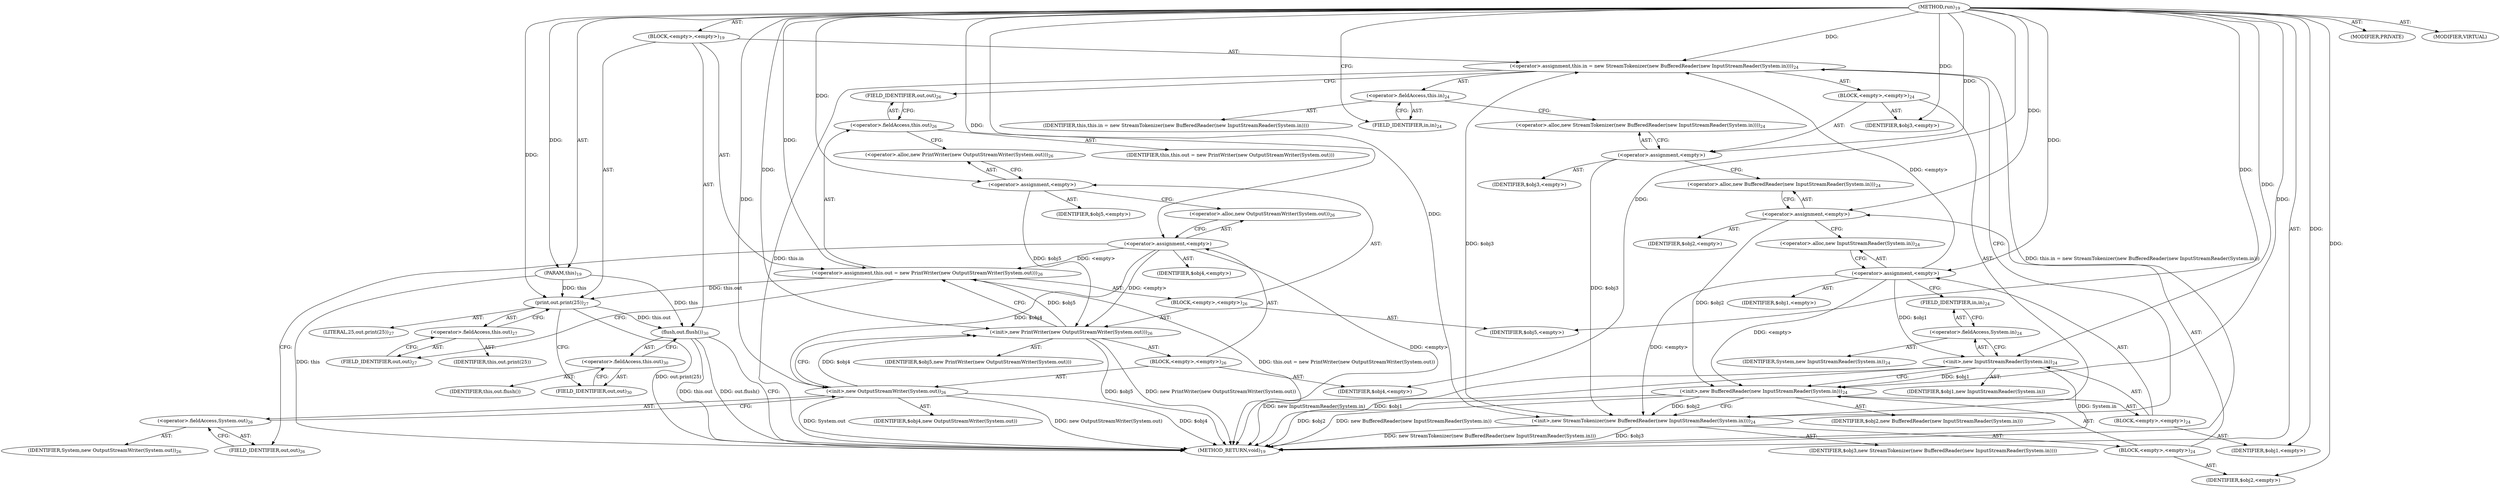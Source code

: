 digraph "run" {  
"36" [label = <(METHOD,run)<SUB>19</SUB>> ]
"37" [label = <(PARAM,this)<SUB>19</SUB>> ]
"38" [label = <(BLOCK,&lt;empty&gt;,&lt;empty&gt;)<SUB>19</SUB>> ]
"39" [label = <(&lt;operator&gt;.assignment,this.in = new StreamTokenizer(new BufferedReader(new InputStreamReader(System.in))))<SUB>24</SUB>> ]
"40" [label = <(&lt;operator&gt;.fieldAccess,this.in)<SUB>24</SUB>> ]
"41" [label = <(IDENTIFIER,this,this.in = new StreamTokenizer(new BufferedReader(new InputStreamReader(System.in))))> ]
"42" [label = <(FIELD_IDENTIFIER,in,in)<SUB>24</SUB>> ]
"43" [label = <(BLOCK,&lt;empty&gt;,&lt;empty&gt;)<SUB>24</SUB>> ]
"44" [label = <(&lt;operator&gt;.assignment,&lt;empty&gt;)> ]
"45" [label = <(IDENTIFIER,$obj3,&lt;empty&gt;)> ]
"46" [label = <(&lt;operator&gt;.alloc,new StreamTokenizer(new BufferedReader(new InputStreamReader(System.in))))<SUB>24</SUB>> ]
"47" [label = <(&lt;init&gt;,new StreamTokenizer(new BufferedReader(new InputStreamReader(System.in))))<SUB>24</SUB>> ]
"48" [label = <(IDENTIFIER,$obj3,new StreamTokenizer(new BufferedReader(new InputStreamReader(System.in))))> ]
"49" [label = <(BLOCK,&lt;empty&gt;,&lt;empty&gt;)<SUB>24</SUB>> ]
"50" [label = <(&lt;operator&gt;.assignment,&lt;empty&gt;)> ]
"51" [label = <(IDENTIFIER,$obj2,&lt;empty&gt;)> ]
"52" [label = <(&lt;operator&gt;.alloc,new BufferedReader(new InputStreamReader(System.in)))<SUB>24</SUB>> ]
"53" [label = <(&lt;init&gt;,new BufferedReader(new InputStreamReader(System.in)))<SUB>24</SUB>> ]
"54" [label = <(IDENTIFIER,$obj2,new BufferedReader(new InputStreamReader(System.in)))> ]
"55" [label = <(BLOCK,&lt;empty&gt;,&lt;empty&gt;)<SUB>24</SUB>> ]
"56" [label = <(&lt;operator&gt;.assignment,&lt;empty&gt;)> ]
"57" [label = <(IDENTIFIER,$obj1,&lt;empty&gt;)> ]
"58" [label = <(&lt;operator&gt;.alloc,new InputStreamReader(System.in))<SUB>24</SUB>> ]
"59" [label = <(&lt;init&gt;,new InputStreamReader(System.in))<SUB>24</SUB>> ]
"60" [label = <(IDENTIFIER,$obj1,new InputStreamReader(System.in))> ]
"61" [label = <(&lt;operator&gt;.fieldAccess,System.in)<SUB>24</SUB>> ]
"62" [label = <(IDENTIFIER,System,new InputStreamReader(System.in))<SUB>24</SUB>> ]
"63" [label = <(FIELD_IDENTIFIER,in,in)<SUB>24</SUB>> ]
"64" [label = <(IDENTIFIER,$obj1,&lt;empty&gt;)> ]
"65" [label = <(IDENTIFIER,$obj2,&lt;empty&gt;)> ]
"66" [label = <(IDENTIFIER,$obj3,&lt;empty&gt;)> ]
"67" [label = <(&lt;operator&gt;.assignment,this.out = new PrintWriter(new OutputStreamWriter(System.out)))<SUB>26</SUB>> ]
"68" [label = <(&lt;operator&gt;.fieldAccess,this.out)<SUB>26</SUB>> ]
"69" [label = <(IDENTIFIER,this,this.out = new PrintWriter(new OutputStreamWriter(System.out)))> ]
"70" [label = <(FIELD_IDENTIFIER,out,out)<SUB>26</SUB>> ]
"71" [label = <(BLOCK,&lt;empty&gt;,&lt;empty&gt;)<SUB>26</SUB>> ]
"72" [label = <(&lt;operator&gt;.assignment,&lt;empty&gt;)> ]
"73" [label = <(IDENTIFIER,$obj5,&lt;empty&gt;)> ]
"74" [label = <(&lt;operator&gt;.alloc,new PrintWriter(new OutputStreamWriter(System.out)))<SUB>26</SUB>> ]
"75" [label = <(&lt;init&gt;,new PrintWriter(new OutputStreamWriter(System.out)))<SUB>26</SUB>> ]
"76" [label = <(IDENTIFIER,$obj5,new PrintWriter(new OutputStreamWriter(System.out)))> ]
"77" [label = <(BLOCK,&lt;empty&gt;,&lt;empty&gt;)<SUB>26</SUB>> ]
"78" [label = <(&lt;operator&gt;.assignment,&lt;empty&gt;)> ]
"79" [label = <(IDENTIFIER,$obj4,&lt;empty&gt;)> ]
"80" [label = <(&lt;operator&gt;.alloc,new OutputStreamWriter(System.out))<SUB>26</SUB>> ]
"81" [label = <(&lt;init&gt;,new OutputStreamWriter(System.out))<SUB>26</SUB>> ]
"82" [label = <(IDENTIFIER,$obj4,new OutputStreamWriter(System.out))> ]
"83" [label = <(&lt;operator&gt;.fieldAccess,System.out)<SUB>26</SUB>> ]
"84" [label = <(IDENTIFIER,System,new OutputStreamWriter(System.out))<SUB>26</SUB>> ]
"85" [label = <(FIELD_IDENTIFIER,out,out)<SUB>26</SUB>> ]
"86" [label = <(IDENTIFIER,$obj4,&lt;empty&gt;)> ]
"87" [label = <(IDENTIFIER,$obj5,&lt;empty&gt;)> ]
"88" [label = <(print,out.print(25))<SUB>27</SUB>> ]
"89" [label = <(&lt;operator&gt;.fieldAccess,this.out)<SUB>27</SUB>> ]
"90" [label = <(IDENTIFIER,this,out.print(25))> ]
"91" [label = <(FIELD_IDENTIFIER,out,out)<SUB>27</SUB>> ]
"92" [label = <(LITERAL,25,out.print(25))<SUB>27</SUB>> ]
"93" [label = <(flush,out.flush())<SUB>30</SUB>> ]
"94" [label = <(&lt;operator&gt;.fieldAccess,this.out)<SUB>30</SUB>> ]
"95" [label = <(IDENTIFIER,this,out.flush())> ]
"96" [label = <(FIELD_IDENTIFIER,out,out)<SUB>30</SUB>> ]
"97" [label = <(MODIFIER,PRIVATE)> ]
"98" [label = <(MODIFIER,VIRTUAL)> ]
"99" [label = <(METHOD_RETURN,void)<SUB>19</SUB>> ]
  "36" -> "37"  [ label = "AST: "] 
  "36" -> "38"  [ label = "AST: "] 
  "36" -> "97"  [ label = "AST: "] 
  "36" -> "98"  [ label = "AST: "] 
  "36" -> "99"  [ label = "AST: "] 
  "38" -> "39"  [ label = "AST: "] 
  "38" -> "67"  [ label = "AST: "] 
  "38" -> "88"  [ label = "AST: "] 
  "38" -> "93"  [ label = "AST: "] 
  "39" -> "40"  [ label = "AST: "] 
  "39" -> "43"  [ label = "AST: "] 
  "40" -> "41"  [ label = "AST: "] 
  "40" -> "42"  [ label = "AST: "] 
  "43" -> "44"  [ label = "AST: "] 
  "43" -> "47"  [ label = "AST: "] 
  "43" -> "66"  [ label = "AST: "] 
  "44" -> "45"  [ label = "AST: "] 
  "44" -> "46"  [ label = "AST: "] 
  "47" -> "48"  [ label = "AST: "] 
  "47" -> "49"  [ label = "AST: "] 
  "49" -> "50"  [ label = "AST: "] 
  "49" -> "53"  [ label = "AST: "] 
  "49" -> "65"  [ label = "AST: "] 
  "50" -> "51"  [ label = "AST: "] 
  "50" -> "52"  [ label = "AST: "] 
  "53" -> "54"  [ label = "AST: "] 
  "53" -> "55"  [ label = "AST: "] 
  "55" -> "56"  [ label = "AST: "] 
  "55" -> "59"  [ label = "AST: "] 
  "55" -> "64"  [ label = "AST: "] 
  "56" -> "57"  [ label = "AST: "] 
  "56" -> "58"  [ label = "AST: "] 
  "59" -> "60"  [ label = "AST: "] 
  "59" -> "61"  [ label = "AST: "] 
  "61" -> "62"  [ label = "AST: "] 
  "61" -> "63"  [ label = "AST: "] 
  "67" -> "68"  [ label = "AST: "] 
  "67" -> "71"  [ label = "AST: "] 
  "68" -> "69"  [ label = "AST: "] 
  "68" -> "70"  [ label = "AST: "] 
  "71" -> "72"  [ label = "AST: "] 
  "71" -> "75"  [ label = "AST: "] 
  "71" -> "87"  [ label = "AST: "] 
  "72" -> "73"  [ label = "AST: "] 
  "72" -> "74"  [ label = "AST: "] 
  "75" -> "76"  [ label = "AST: "] 
  "75" -> "77"  [ label = "AST: "] 
  "77" -> "78"  [ label = "AST: "] 
  "77" -> "81"  [ label = "AST: "] 
  "77" -> "86"  [ label = "AST: "] 
  "78" -> "79"  [ label = "AST: "] 
  "78" -> "80"  [ label = "AST: "] 
  "81" -> "82"  [ label = "AST: "] 
  "81" -> "83"  [ label = "AST: "] 
  "83" -> "84"  [ label = "AST: "] 
  "83" -> "85"  [ label = "AST: "] 
  "88" -> "89"  [ label = "AST: "] 
  "88" -> "92"  [ label = "AST: "] 
  "89" -> "90"  [ label = "AST: "] 
  "89" -> "91"  [ label = "AST: "] 
  "93" -> "94"  [ label = "AST: "] 
  "94" -> "95"  [ label = "AST: "] 
  "94" -> "96"  [ label = "AST: "] 
  "39" -> "70"  [ label = "CFG: "] 
  "67" -> "91"  [ label = "CFG: "] 
  "88" -> "96"  [ label = "CFG: "] 
  "93" -> "99"  [ label = "CFG: "] 
  "40" -> "46"  [ label = "CFG: "] 
  "68" -> "74"  [ label = "CFG: "] 
  "89" -> "88"  [ label = "CFG: "] 
  "94" -> "93"  [ label = "CFG: "] 
  "42" -> "40"  [ label = "CFG: "] 
  "44" -> "52"  [ label = "CFG: "] 
  "47" -> "39"  [ label = "CFG: "] 
  "70" -> "68"  [ label = "CFG: "] 
  "72" -> "80"  [ label = "CFG: "] 
  "75" -> "67"  [ label = "CFG: "] 
  "91" -> "89"  [ label = "CFG: "] 
  "96" -> "94"  [ label = "CFG: "] 
  "46" -> "44"  [ label = "CFG: "] 
  "74" -> "72"  [ label = "CFG: "] 
  "50" -> "58"  [ label = "CFG: "] 
  "53" -> "47"  [ label = "CFG: "] 
  "78" -> "85"  [ label = "CFG: "] 
  "81" -> "75"  [ label = "CFG: "] 
  "52" -> "50"  [ label = "CFG: "] 
  "80" -> "78"  [ label = "CFG: "] 
  "83" -> "81"  [ label = "CFG: "] 
  "56" -> "63"  [ label = "CFG: "] 
  "59" -> "53"  [ label = "CFG: "] 
  "85" -> "83"  [ label = "CFG: "] 
  "58" -> "56"  [ label = "CFG: "] 
  "61" -> "59"  [ label = "CFG: "] 
  "63" -> "61"  [ label = "CFG: "] 
  "36" -> "42"  [ label = "CFG: "] 
  "37" -> "99"  [ label = "DDG: this"] 
  "39" -> "99"  [ label = "DDG: this.in"] 
  "47" -> "99"  [ label = "DDG: $obj3"] 
  "53" -> "99"  [ label = "DDG: $obj2"] 
  "59" -> "99"  [ label = "DDG: $obj1"] 
  "59" -> "99"  [ label = "DDG: System.in"] 
  "59" -> "99"  [ label = "DDG: new InputStreamReader(System.in)"] 
  "53" -> "99"  [ label = "DDG: new BufferedReader(new InputStreamReader(System.in))"] 
  "47" -> "99"  [ label = "DDG: new StreamTokenizer(new BufferedReader(new InputStreamReader(System.in)))"] 
  "39" -> "99"  [ label = "DDG: this.in = new StreamTokenizer(new BufferedReader(new InputStreamReader(System.in)))"] 
  "75" -> "99"  [ label = "DDG: $obj5"] 
  "78" -> "99"  [ label = "DDG: &lt;empty&gt;"] 
  "81" -> "99"  [ label = "DDG: $obj4"] 
  "81" -> "99"  [ label = "DDG: System.out"] 
  "81" -> "99"  [ label = "DDG: new OutputStreamWriter(System.out)"] 
  "75" -> "99"  [ label = "DDG: new PrintWriter(new OutputStreamWriter(System.out))"] 
  "67" -> "99"  [ label = "DDG: this.out = new PrintWriter(new OutputStreamWriter(System.out))"] 
  "88" -> "99"  [ label = "DDG: out.print(25)"] 
  "93" -> "99"  [ label = "DDG: this.out"] 
  "93" -> "99"  [ label = "DDG: out.flush()"] 
  "36" -> "37"  [ label = "DDG: "] 
  "56" -> "39"  [ label = "DDG: &lt;empty&gt;"] 
  "47" -> "39"  [ label = "DDG: $obj3"] 
  "36" -> "39"  [ label = "DDG: "] 
  "78" -> "67"  [ label = "DDG: &lt;empty&gt;"] 
  "75" -> "67"  [ label = "DDG: $obj5"] 
  "36" -> "67"  [ label = "DDG: "] 
  "37" -> "88"  [ label = "DDG: this"] 
  "67" -> "88"  [ label = "DDG: this.out"] 
  "36" -> "88"  [ label = "DDG: "] 
  "37" -> "93"  [ label = "DDG: this"] 
  "88" -> "93"  [ label = "DDG: this.out"] 
  "36" -> "44"  [ label = "DDG: "] 
  "36" -> "66"  [ label = "DDG: "] 
  "36" -> "72"  [ label = "DDG: "] 
  "36" -> "87"  [ label = "DDG: "] 
  "44" -> "47"  [ label = "DDG: $obj3"] 
  "36" -> "47"  [ label = "DDG: "] 
  "56" -> "47"  [ label = "DDG: &lt;empty&gt;"] 
  "53" -> "47"  [ label = "DDG: $obj2"] 
  "72" -> "75"  [ label = "DDG: $obj5"] 
  "36" -> "75"  [ label = "DDG: "] 
  "78" -> "75"  [ label = "DDG: &lt;empty&gt;"] 
  "81" -> "75"  [ label = "DDG: $obj4"] 
  "36" -> "50"  [ label = "DDG: "] 
  "36" -> "65"  [ label = "DDG: "] 
  "36" -> "78"  [ label = "DDG: "] 
  "36" -> "86"  [ label = "DDG: "] 
  "50" -> "53"  [ label = "DDG: $obj2"] 
  "36" -> "53"  [ label = "DDG: "] 
  "56" -> "53"  [ label = "DDG: &lt;empty&gt;"] 
  "59" -> "53"  [ label = "DDG: $obj1"] 
  "78" -> "81"  [ label = "DDG: $obj4"] 
  "36" -> "81"  [ label = "DDG: "] 
  "36" -> "56"  [ label = "DDG: "] 
  "36" -> "64"  [ label = "DDG: "] 
  "56" -> "59"  [ label = "DDG: $obj1"] 
  "36" -> "59"  [ label = "DDG: "] 
}
